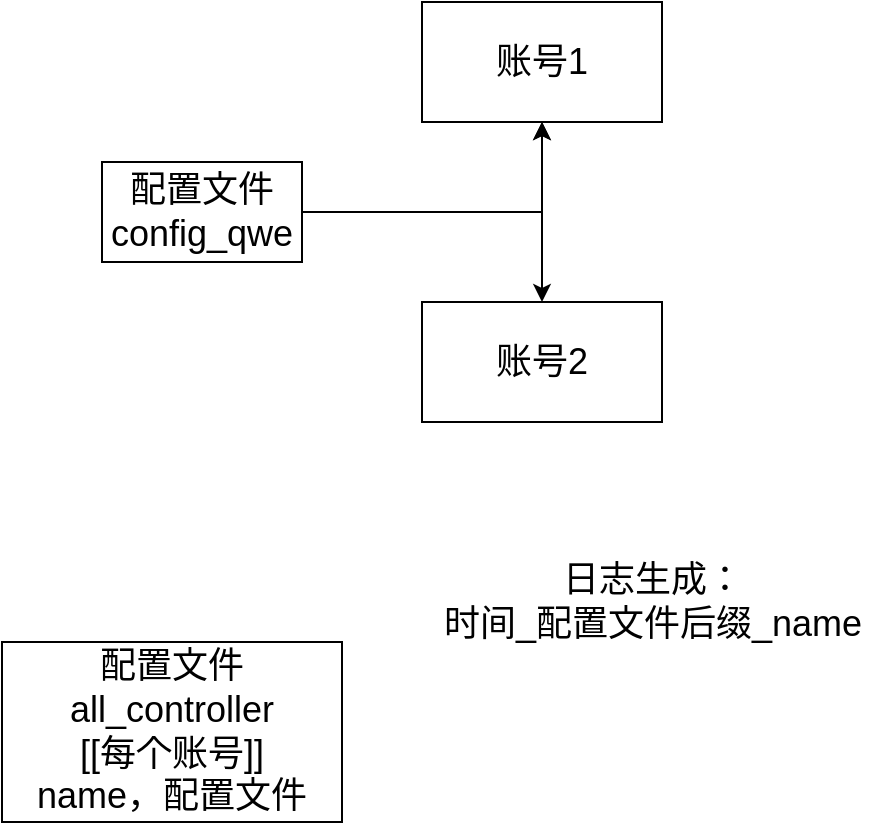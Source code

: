<mxfile version="24.7.5">
  <diagram name="第 1 页" id="Q4OFAbdMH7MQf5ugXVk7">
    <mxGraphModel dx="806" dy="760" grid="1" gridSize="10" guides="1" tooltips="1" connect="1" arrows="1" fold="1" page="1" pageScale="1" pageWidth="827" pageHeight="1169" math="0" shadow="0">
      <root>
        <mxCell id="0" />
        <mxCell id="1" parent="0" />
        <mxCell id="53QK9W7e084x2AVHhH6R-3" value="" style="edgeStyle=orthogonalEdgeStyle;rounded=0;orthogonalLoop=1;jettySize=auto;html=1;fontSize=18;" edge="1" parent="1" source="53QK9W7e084x2AVHhH6R-1" target="53QK9W7e084x2AVHhH6R-2">
          <mxGeometry relative="1" as="geometry" />
        </mxCell>
        <mxCell id="53QK9W7e084x2AVHhH6R-4" value="" style="edgeStyle=orthogonalEdgeStyle;rounded=0;orthogonalLoop=1;jettySize=auto;html=1;fontSize=18;" edge="1" parent="1" source="53QK9W7e084x2AVHhH6R-1" target="53QK9W7e084x2AVHhH6R-2">
          <mxGeometry relative="1" as="geometry" />
        </mxCell>
        <mxCell id="53QK9W7e084x2AVHhH6R-6" style="edgeStyle=orthogonalEdgeStyle;rounded=0;orthogonalLoop=1;jettySize=auto;html=1;fontSize=18;" edge="1" parent="1" source="53QK9W7e084x2AVHhH6R-1" target="53QK9W7e084x2AVHhH6R-5">
          <mxGeometry relative="1" as="geometry" />
        </mxCell>
        <mxCell id="53QK9W7e084x2AVHhH6R-1" value="配置文件config_qwe" style="rounded=0;whiteSpace=wrap;html=1;fontSize=18;" vertex="1" parent="1">
          <mxGeometry x="80" y="150" width="100" height="50" as="geometry" />
        </mxCell>
        <mxCell id="53QK9W7e084x2AVHhH6R-2" value="账号1" style="whiteSpace=wrap;html=1;fontSize=18;rounded=0;" vertex="1" parent="1">
          <mxGeometry x="240" y="70" width="120" height="60" as="geometry" />
        </mxCell>
        <mxCell id="53QK9W7e084x2AVHhH6R-5" value="账号2" style="whiteSpace=wrap;html=1;fontSize=18;rounded=0;" vertex="1" parent="1">
          <mxGeometry x="240" y="220" width="120" height="60" as="geometry" />
        </mxCell>
        <mxCell id="53QK9W7e084x2AVHhH6R-10" value="&lt;div&gt;配置文件&lt;/div&gt;&lt;div&gt;all_controller&lt;/div&gt;&lt;div&gt;[[每个账号]]&lt;/div&gt;&lt;div&gt;name，配置文件&lt;/div&gt;" style="rounded=0;whiteSpace=wrap;html=1;fontSize=18;" vertex="1" parent="1">
          <mxGeometry x="30" y="390" width="170" height="90" as="geometry" />
        </mxCell>
        <mxCell id="53QK9W7e084x2AVHhH6R-11" value="日志生成：&lt;div&gt;时间_配置文件后缀_name&lt;/div&gt;" style="text;html=1;align=center;verticalAlign=middle;resizable=0;points=[];autosize=1;strokeColor=none;fillColor=none;fontSize=18;" vertex="1" parent="1">
          <mxGeometry x="240" y="340" width="230" height="60" as="geometry" />
        </mxCell>
      </root>
    </mxGraphModel>
  </diagram>
</mxfile>
